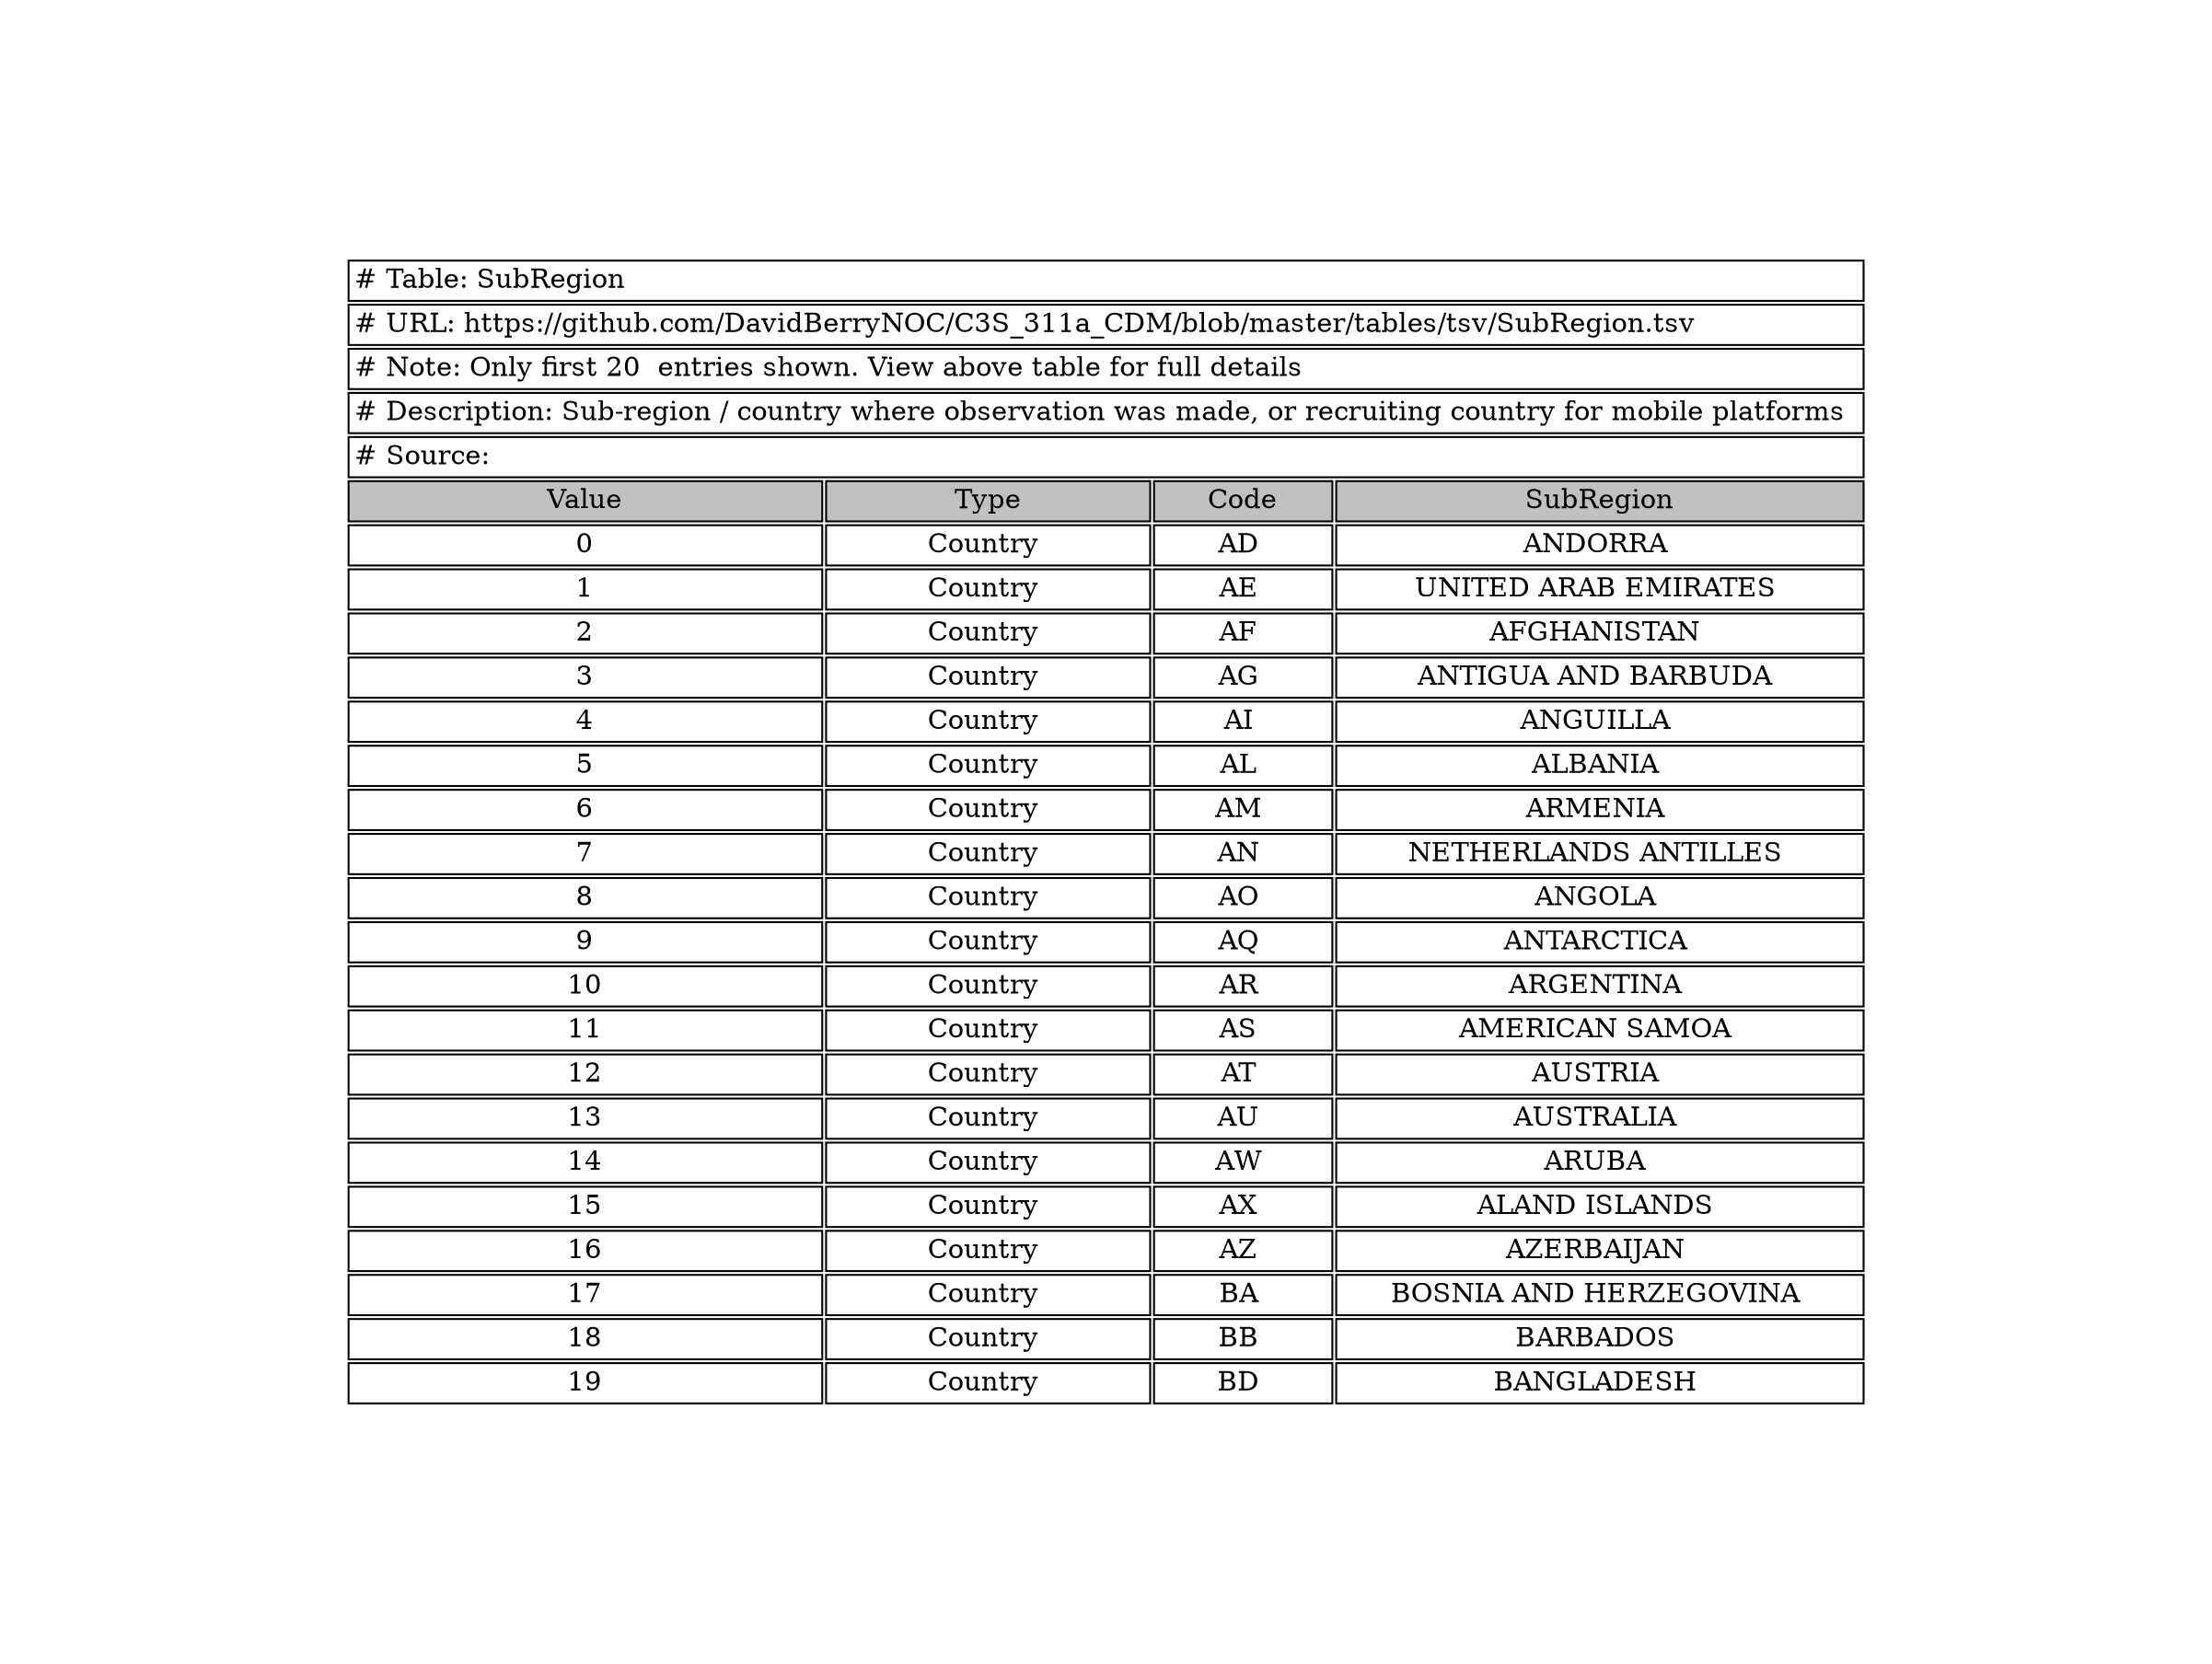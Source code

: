 digraph SubRegion {
node [color=white]
SubRegion [label=<<TABLE BORDER="0" CELLBORDER="1" CELLSPACING="2" COLOR="BLACK">
<TR><TD COLSPAN="4" ALIGN="left" PORT="head"># Table: SubRegion</TD></TR>
<TR><TD COLSPAN="4" ALIGN="left"># URL: https://github.com/DavidBerryNOC/C3S_311a_CDM/blob/master/tables/tsv/SubRegion.tsv</TD></TR>
<TR><TD COLSPAN="4" ALIGN="left"># Note: Only first 20  entries shown. View above table for full details</TD></TR>
<TR><TD ALIGN="left" COLSPAN="4"># Description: Sub-region / country where observation was made, or recruiting country for mobile platforms</TD></TR>
<TR><TD ALIGN="left" COLSPAN="4"># Source:</TD></TR>
<TR><TD BGCOLOR="GRAY">Value</TD><TD BGCOLOR="GRAY">Type</TD><TD BGCOLOR="GRAY">Code</TD><TD BGCOLOR="GRAY">SubRegion</TD></TR>
<TR><TD>0</TD><TD>Country </TD><TD>AD </TD><TD>ANDORRA </TD></TR>
<TR><TD>1</TD><TD>Country </TD><TD>AE </TD><TD>UNITED ARAB EMIRATES </TD></TR>
<TR><TD>2</TD><TD>Country </TD><TD>AF </TD><TD>AFGHANISTAN </TD></TR>
<TR><TD>3</TD><TD>Country </TD><TD>AG </TD><TD>ANTIGUA AND BARBUDA </TD></TR>
<TR><TD>4</TD><TD>Country </TD><TD>AI </TD><TD>ANGUILLA </TD></TR>
<TR><TD>5</TD><TD>Country </TD><TD>AL </TD><TD>ALBANIA </TD></TR>
<TR><TD>6</TD><TD>Country </TD><TD>AM </TD><TD>ARMENIA </TD></TR>
<TR><TD>7</TD><TD>Country </TD><TD>AN </TD><TD>NETHERLANDS ANTILLES </TD></TR>
<TR><TD>8</TD><TD>Country </TD><TD>AO </TD><TD>ANGOLA </TD></TR>
<TR><TD>9</TD><TD>Country </TD><TD>AQ </TD><TD>ANTARCTICA </TD></TR>
<TR><TD>10</TD><TD>Country </TD><TD>AR </TD><TD>ARGENTINA </TD></TR>
<TR><TD>11</TD><TD>Country </TD><TD>AS </TD><TD>AMERICAN SAMOA </TD></TR>
<TR><TD>12</TD><TD>Country </TD><TD>AT </TD><TD>AUSTRIA </TD></TR>
<TR><TD>13</TD><TD>Country </TD><TD>AU </TD><TD>AUSTRALIA </TD></TR>
<TR><TD>14</TD><TD>Country </TD><TD>AW </TD><TD>ARUBA </TD></TR>
<TR><TD>15</TD><TD>Country </TD><TD>AX </TD><TD>ALAND ISLANDS </TD></TR>
<TR><TD>16</TD><TD>Country </TD><TD>AZ </TD><TD>AZERBAIJAN </TD></TR>
<TR><TD>17</TD><TD>Country </TD><TD>BA </TD><TD>BOSNIA AND HERZEGOVINA </TD></TR>
<TR><TD>18</TD><TD>Country </TD><TD>BB </TD><TD>BARBADOS </TD></TR>
<TR><TD>19</TD><TD>Country </TD><TD>BD </TD><TD>BANGLADESH </TD></TR>
</TABLE>>];
}
